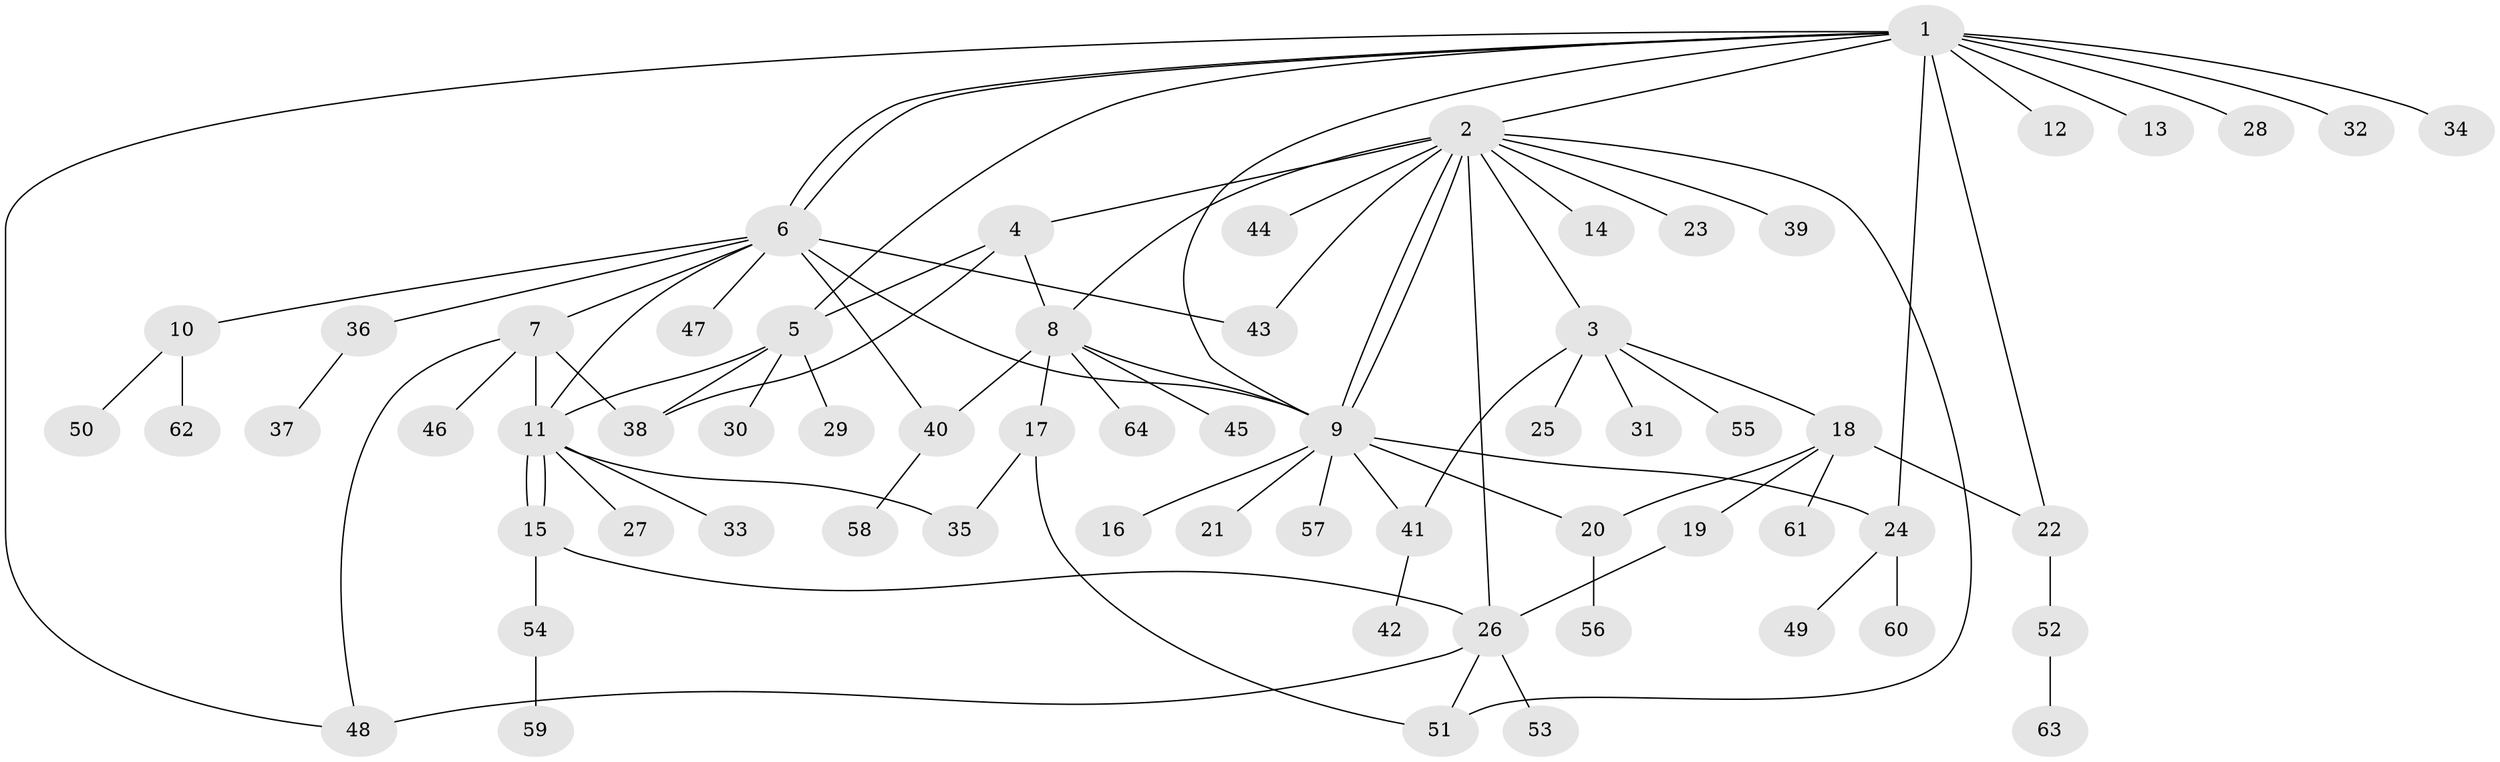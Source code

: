 // Generated by graph-tools (version 1.1) at 2025/49/03/09/25 03:49:48]
// undirected, 64 vertices, 88 edges
graph export_dot {
graph [start="1"]
  node [color=gray90,style=filled];
  1;
  2;
  3;
  4;
  5;
  6;
  7;
  8;
  9;
  10;
  11;
  12;
  13;
  14;
  15;
  16;
  17;
  18;
  19;
  20;
  21;
  22;
  23;
  24;
  25;
  26;
  27;
  28;
  29;
  30;
  31;
  32;
  33;
  34;
  35;
  36;
  37;
  38;
  39;
  40;
  41;
  42;
  43;
  44;
  45;
  46;
  47;
  48;
  49;
  50;
  51;
  52;
  53;
  54;
  55;
  56;
  57;
  58;
  59;
  60;
  61;
  62;
  63;
  64;
  1 -- 2;
  1 -- 5;
  1 -- 6;
  1 -- 6;
  1 -- 9;
  1 -- 12;
  1 -- 13;
  1 -- 22;
  1 -- 24;
  1 -- 28;
  1 -- 32;
  1 -- 34;
  1 -- 48;
  2 -- 3;
  2 -- 4;
  2 -- 8;
  2 -- 9;
  2 -- 9;
  2 -- 14;
  2 -- 23;
  2 -- 26;
  2 -- 39;
  2 -- 43;
  2 -- 44;
  2 -- 51;
  3 -- 18;
  3 -- 25;
  3 -- 31;
  3 -- 41;
  3 -- 55;
  4 -- 5;
  4 -- 8;
  4 -- 38;
  5 -- 11;
  5 -- 29;
  5 -- 30;
  5 -- 38;
  6 -- 7;
  6 -- 9;
  6 -- 10;
  6 -- 11;
  6 -- 36;
  6 -- 40;
  6 -- 43;
  6 -- 47;
  7 -- 11;
  7 -- 38;
  7 -- 46;
  7 -- 48;
  8 -- 9;
  8 -- 17;
  8 -- 40;
  8 -- 45;
  8 -- 64;
  9 -- 16;
  9 -- 20;
  9 -- 21;
  9 -- 24;
  9 -- 41;
  9 -- 57;
  10 -- 50;
  10 -- 62;
  11 -- 15;
  11 -- 15;
  11 -- 27;
  11 -- 33;
  11 -- 35;
  15 -- 26;
  15 -- 54;
  17 -- 35;
  17 -- 51;
  18 -- 19;
  18 -- 20;
  18 -- 22;
  18 -- 61;
  19 -- 26;
  20 -- 56;
  22 -- 52;
  24 -- 49;
  24 -- 60;
  26 -- 48;
  26 -- 51;
  26 -- 53;
  36 -- 37;
  40 -- 58;
  41 -- 42;
  52 -- 63;
  54 -- 59;
}
